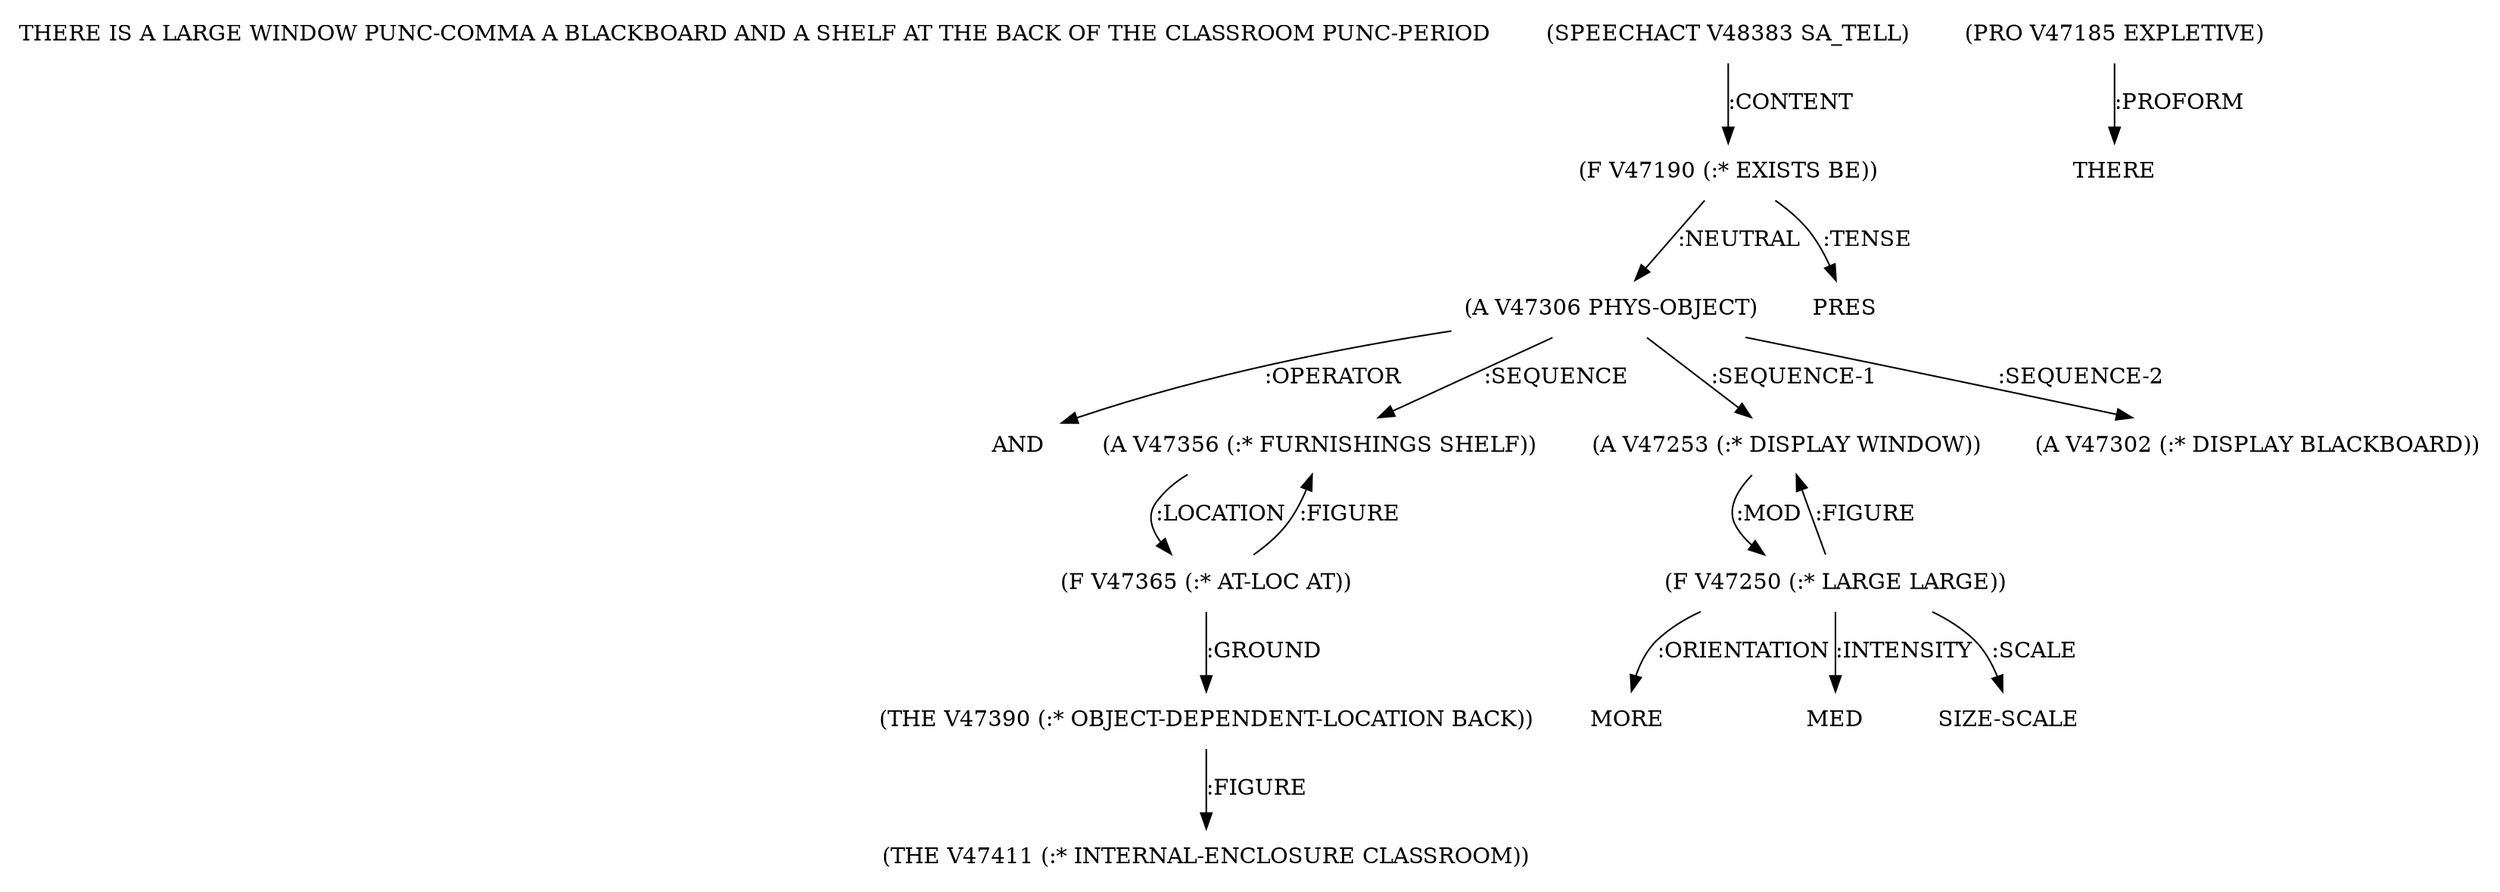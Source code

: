digraph Terms {
  node [shape=none]
  "THERE IS A LARGE WINDOW PUNC-COMMA A BLACKBOARD AND A SHELF AT THE BACK OF THE CLASSROOM PUNC-PERIOD"
  "V48383" [label="(SPEECHACT V48383 SA_TELL)"]
  "V48383" -> "V47190" [label=":CONTENT"]
  "V47190" [label="(F V47190 (:* EXISTS BE))"]
  "V47190" -> "V47306" [label=":NEUTRAL"]
  "V47190" -> "NT49549" [label=":TENSE"]
  "NT49549" [label="PRES"]
  "V47185" [label="(PRO V47185 EXPLETIVE)"]
  "V47185" -> "NT49550" [label=":PROFORM"]
  "NT49550" [label="THERE"]
  "V47306" [label="(A V47306 PHYS-OBJECT)"]
  "V47306" -> "NT49551" [label=":OPERATOR"]
  "NT49551" [label="AND"]
  "V47306" -> "V47356" [label=":SEQUENCE"]
  "V47306" -> "V47253" [label=":SEQUENCE-1"]
  "V47306" -> "V47302" [label=":SEQUENCE-2"]
  "V47253" [label="(A V47253 (:* DISPLAY WINDOW))"]
  "V47253" -> "V47250" [label=":MOD"]
  "V47250" [label="(F V47250 (:* LARGE LARGE))"]
  "V47250" -> "NT49552" [label=":ORIENTATION"]
  "NT49552" [label="MORE"]
  "V47250" -> "NT49553" [label=":INTENSITY"]
  "NT49553" [label="MED"]
  "V47250" -> "V47253" [label=":FIGURE"]
  "V47250" -> "NT49554" [label=":SCALE"]
  "NT49554" [label="SIZE-SCALE"]
  "V47302" [label="(A V47302 (:* DISPLAY BLACKBOARD))"]
  "V47356" [label="(A V47356 (:* FURNISHINGS SHELF))"]
  "V47356" -> "V47365" [label=":LOCATION"]
  "V47365" [label="(F V47365 (:* AT-LOC AT))"]
  "V47365" -> "V47390" [label=":GROUND"]
  "V47365" -> "V47356" [label=":FIGURE"]
  "V47390" [label="(THE V47390 (:* OBJECT-DEPENDENT-LOCATION BACK))"]
  "V47390" -> "V47411" [label=":FIGURE"]
  "V47411" [label="(THE V47411 (:* INTERNAL-ENCLOSURE CLASSROOM))"]
}
